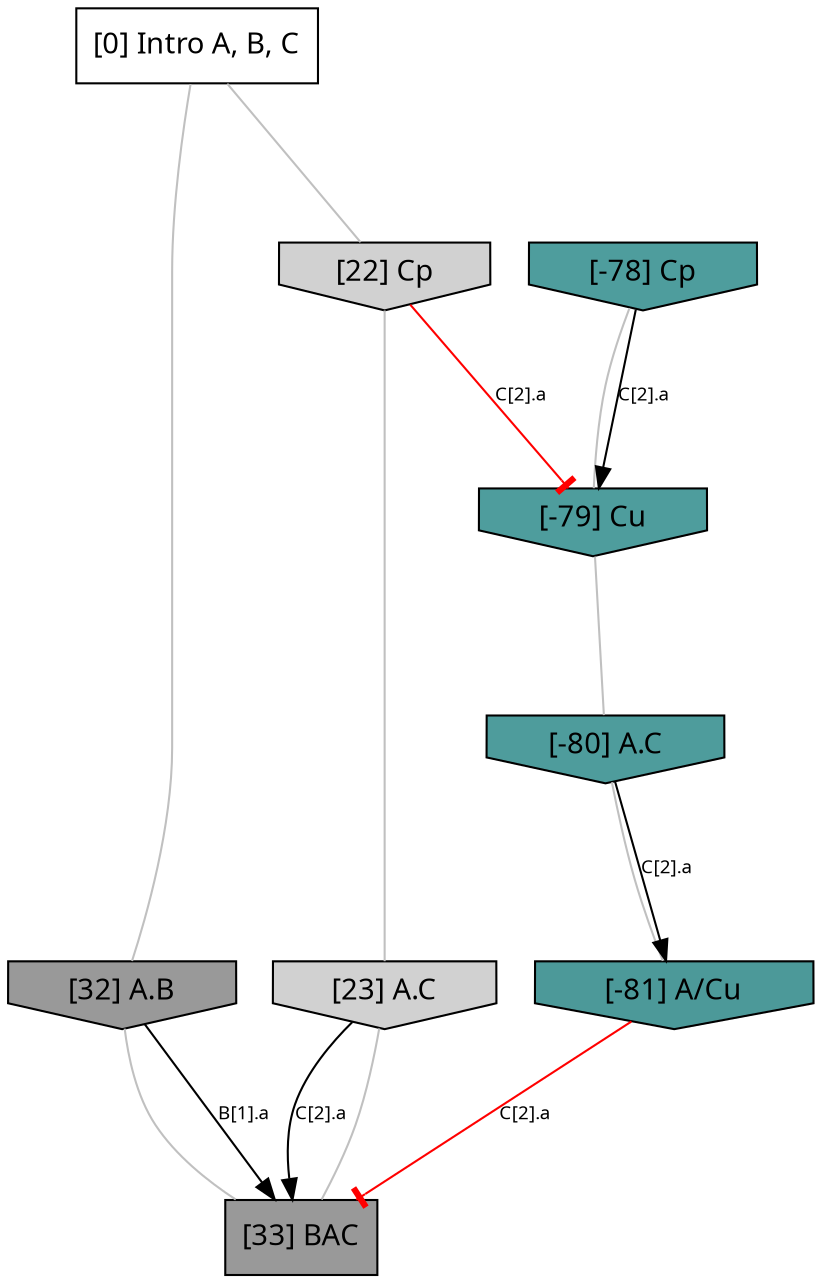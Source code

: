 digraph G{
  rankdir="TB";
  ranksep=1.00;
  node [fontname="CMU Serif"];
  edge [fontname="CMU Serif"];
  
  /* EVENT : 0
     TESTS : 
     MODS  : A[0] := true, B[1] := true, B[1].a := u, C[2] := true,
             C[2].a := u, C[2].a := free, C[2].a := u, B[1].a := free,
             B[1].a := u, A[0].c := free, A[0].b := free
  */
  0 [label="[0] Intro A, B, C", shape=rectangle, style=filled, fillcolor="0.000 0.000 1.000"]
  
  /* EVENT : 22
     TESTS : C[2] = true, C[2].a = u, C[2].a = free
     MODS  : C[2].a := p
  */
  22 [label="[22] Cp", shape=invhouse, style=filled, fillcolor="0.000 0.000 0.819"]
  
  /* EVENT : 23
     TESTS : C[2] = true, C[2].a = free, A[0] = true, A[0].c = free
     MODS  : C[2].a := bound(A[0].c), A[0].c := bound(C[2].a)
  */
  23 [label="[23] A.C", shape=invhouse, style=filled, fillcolor="0.000 0.000 0.817"]
  
  /* EVENT : 32
     TESTS : B[1] = true, B[1].a = free, A[0] = true, A[0].b = free
     MODS  : B[1].a := bound(A[0].b), A[0].b := bound(B[1].a)
  */
  32 [label="[32] A.B", shape=invhouse, style=filled, fillcolor="0.000 0.000 0.600"]
  
  /* EVENT : 33
     TESTS : B[1].a = bound(A[0].b), B[1] = true, C[2].a = bound(A[0].c),
             C[2] = true, A[0] = true
     MODS  : 
  */
  33 [label="[33] BAC", shape=rectangle, style=filled, fillcolor="0.000 0.000 0.600"]
  
  32 -> 33 [dir=none, color=grey] 
  23 -> 33 [dir=none, color=grey] 
  22 -> 23 [dir=none, color=grey] 
  0 -> 22 [dir=none, color=grey] 
  0 -> 32 [dir=none, color=grey] 
  
  32 -> 33 [label="B[1].a", fontsize=9] // B[1].a = bound(A[0].b)
  23 -> 33 [label="C[2].a", fontsize=9] // C[2].a = bound(A[0].c)
  
  
  /* EVENT : 0
     TESTS : 
     MODS  : A[0] := true, B[1] := true, B[1].a := u, C[2] := true,
             C[2].a := u, C[2].a := free, C[2].a := u, B[1].a := free,
             B[1].a := u, A[0].c := free, A[0].b := free
  */
  0 [label="[0] Intro A, B, C", shape=rectangle, style=filled, fillcolor="0.000 0.000 1.000"]
  
  /* EVENT : -78
     TESTS : C[2] = true, C[2].a = u, C[2].a = free
     MODS  : C[2].a := p
  */
  -78 [label="[-78] Cp", shape=invhouse, style=filled, fillcolor="0.500 0.500 0.617"]
  
  /* EVENT : -79
     TESTS : C[2] = true, C[2].a = p, C[2].a = free
     MODS  : C[2].a := u
  */
  -79 [label="[-79] Cu", shape=invhouse, style=filled, fillcolor="0.500 0.500 0.616"]
  
  /* EVENT : -80
     TESTS : C[2] = true, C[2].a = free, A[0] = true, A[0].c = free
     MODS  : C[2].a := bound(A[0].c), A[0].c := bound(C[2].a)
  */
  -80 [label="[-80] A.C", shape=invhouse, style=filled, fillcolor="0.500 0.500 0.610"]
  
  /* EVENT : -81
     TESTS : A[0] = true, C[2] = true, C[2].a = u, C[2].a = bound(A[0].c)
     MODS  : C[2].a := free, A[0].c := free
  */
  -81 [label="[-81] A/Cu", shape=invhouse, style=filled, fillcolor="0.500 0.500 0.600"]
  
  
  22 -> -79 [label="C[2].a", fontsize=9, arrowhead="tee", color="red"] 
  // C[2].a = u
  -81 -> 33 [label="C[2].a", fontsize=9, arrowhead="tee", color="red"] 
  // C[2].a = bound(A[0].c)
  
  -80 -> -81 [dir=none, color=grey] 
  -79 -> -80 [dir=none, color=grey] 
  -78 -> -79 [dir=none, color=grey] 
  
  -78 -> -79 [label="C[2].a", fontsize=9] // C[2].a = p
  -80 -> -81 [label="C[2].a", fontsize=9] // C[2].a = bound(A[0].c)
  
  
  }
